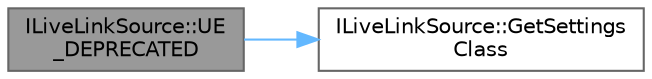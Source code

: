 digraph "ILiveLinkSource::UE_DEPRECATED"
{
 // INTERACTIVE_SVG=YES
 // LATEX_PDF_SIZE
  bgcolor="transparent";
  edge [fontname=Helvetica,fontsize=10,labelfontname=Helvetica,labelfontsize=10];
  node [fontname=Helvetica,fontsize=10,shape=box,height=0.2,width=0.4];
  rankdir="LR";
  Node1 [id="Node000001",label="ILiveLinkSource::UE\l_DEPRECATED",height=0.2,width=0.4,color="gray40", fillcolor="grey60", style="filled", fontcolor="black",tooltip=" "];
  Node1 -> Node2 [id="edge1_Node000001_Node000002",color="steelblue1",style="solid",tooltip=" "];
  Node2 [id="Node000002",label="ILiveLinkSource::GetSettings\lClass",height=0.2,width=0.4,color="grey40", fillcolor="white", style="filled",URL="$da/d82/classILiveLinkSource.html#ad66ee21994d9dfaf621ac062e7d15fc1",tooltip="Setting class to display and used by the Source."];
}
